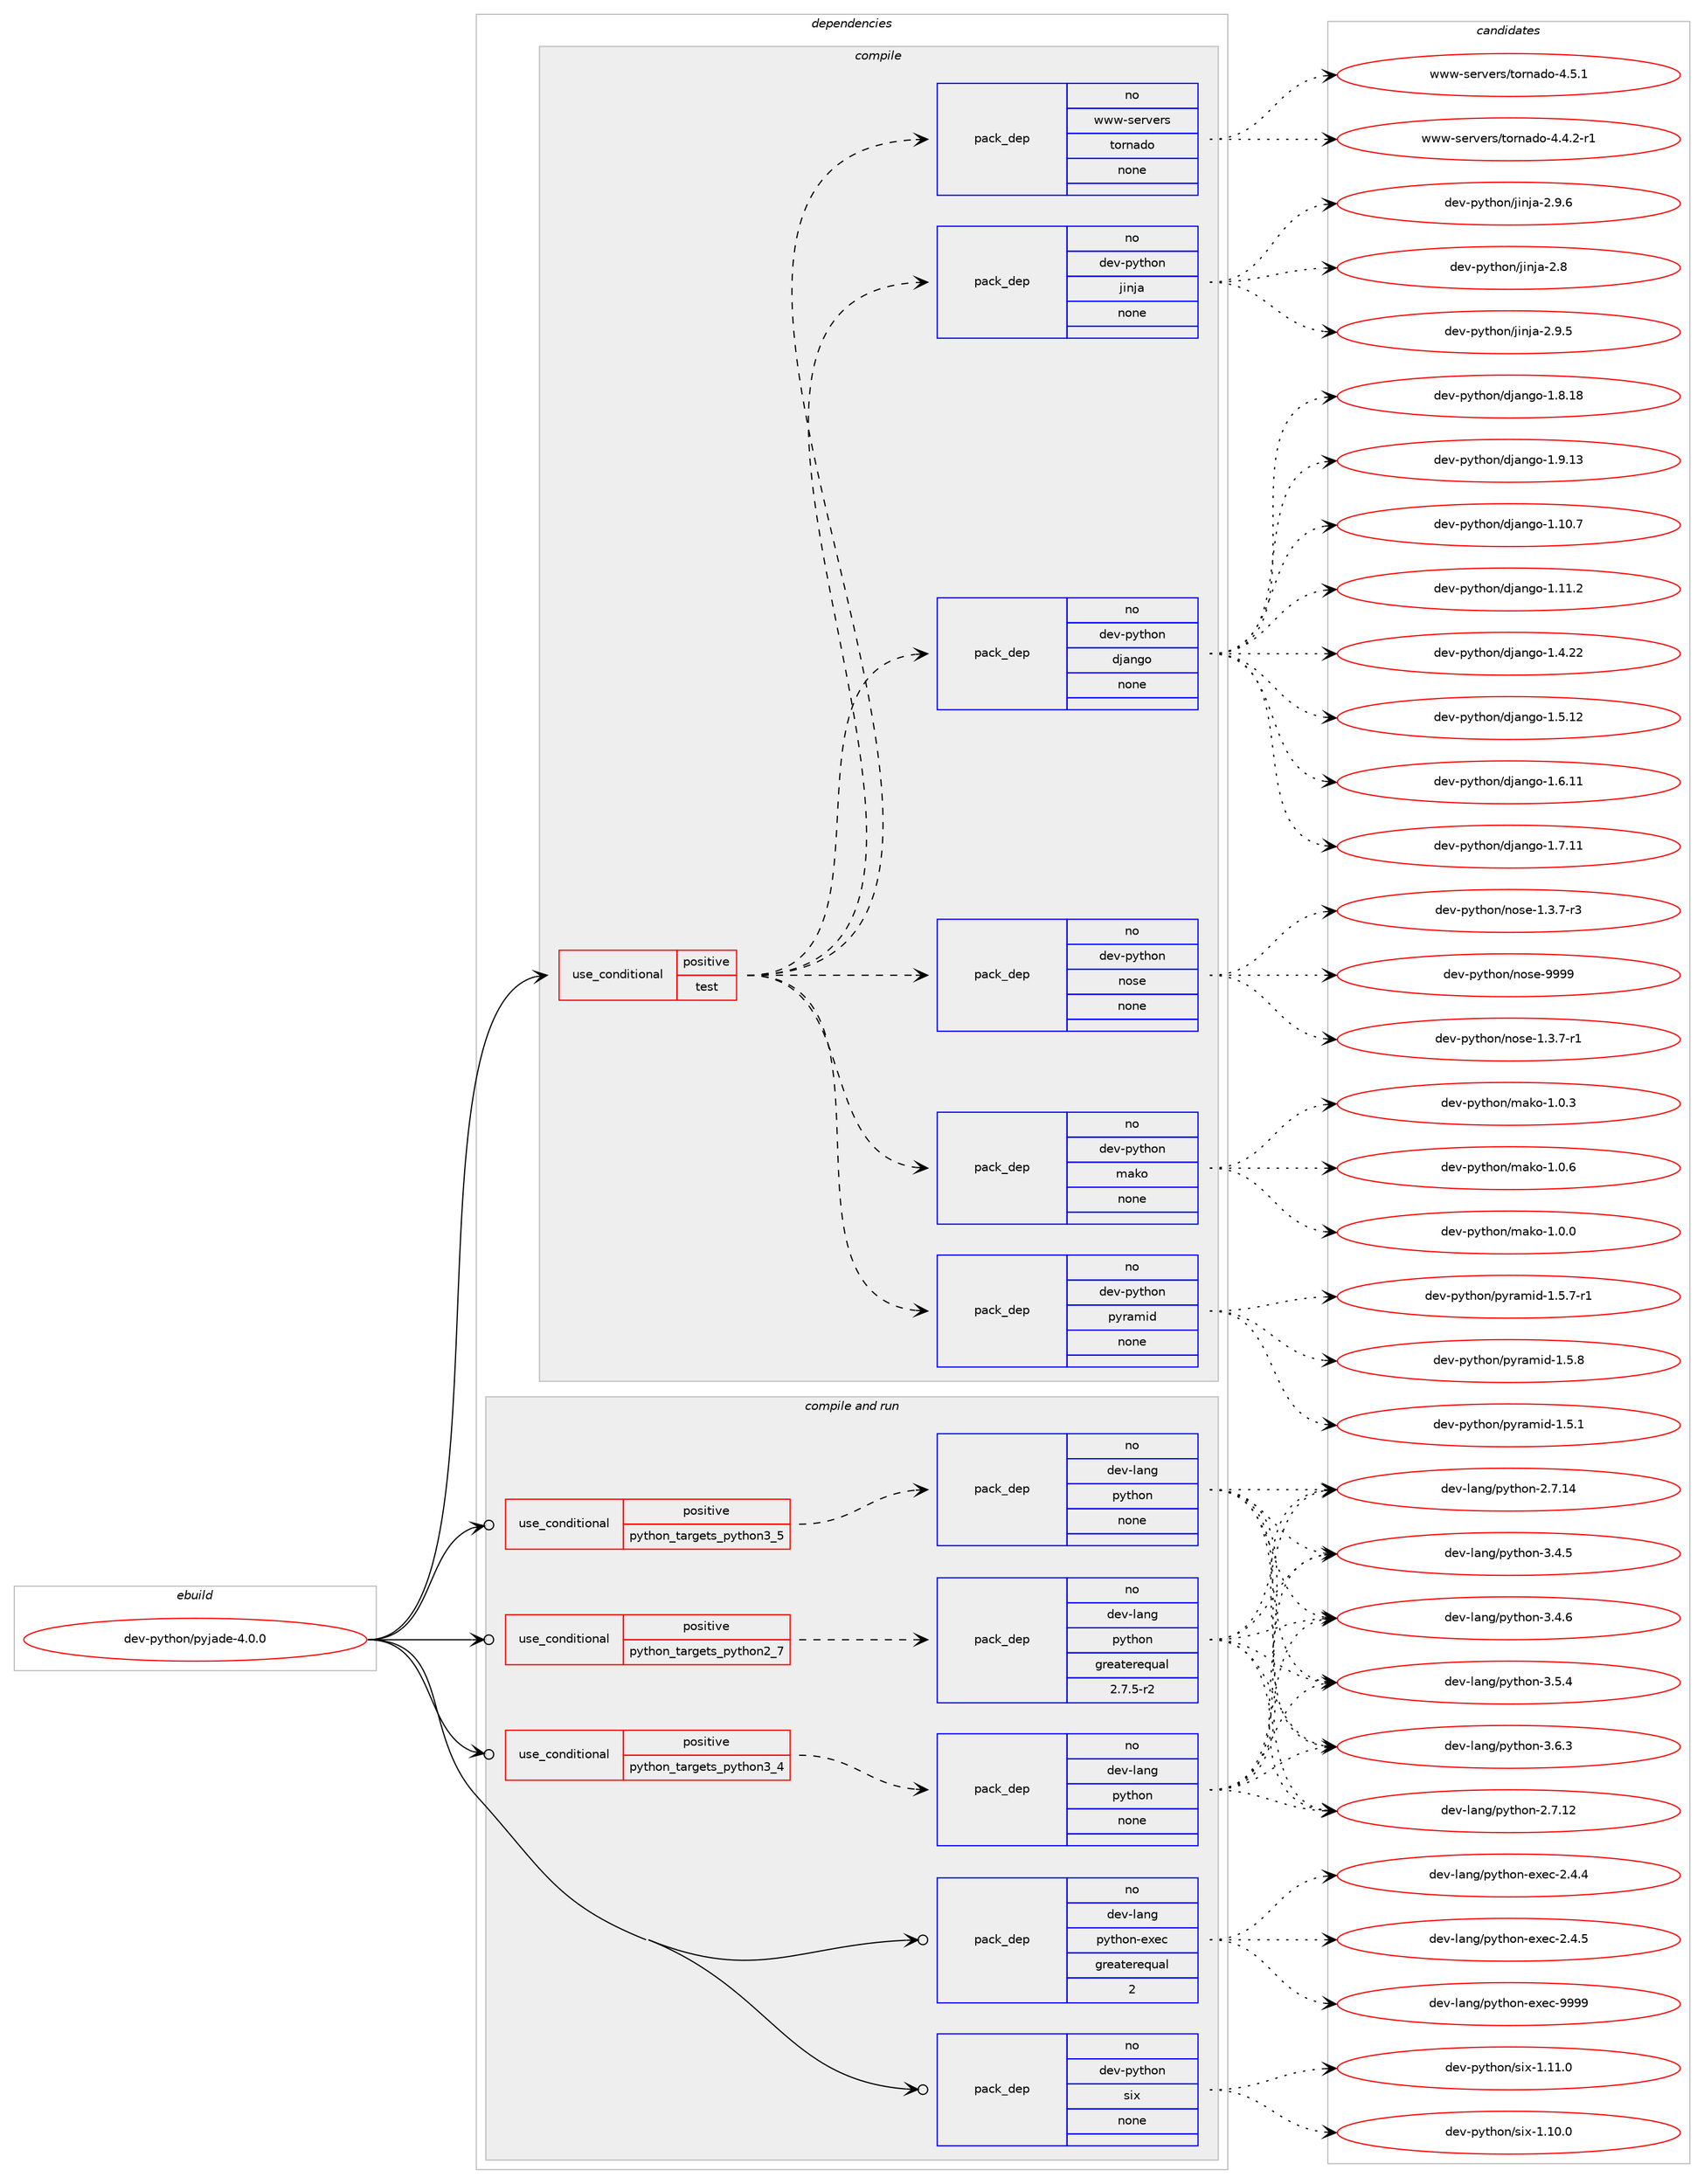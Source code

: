 digraph prolog {

# *************
# Graph options
# *************

newrank=true;
concentrate=true;
compound=true;
graph [rankdir=LR,fontname=Helvetica,fontsize=10,ranksep=1.5];#, ranksep=2.5, nodesep=0.2];
edge  [arrowhead=vee];
node  [fontname=Helvetica,fontsize=10];

# **********
# The ebuild
# **********

subgraph cluster_leftcol {
color=gray;
rank=same;
label=<<i>ebuild</i>>;
id [label="dev-python/pyjade-4.0.0", color=red, width=4, href="../dev-python/pyjade-4.0.0.svg"];
}

# ****************
# The dependencies
# ****************

subgraph cluster_midcol {
color=gray;
label=<<i>dependencies</i>>;
subgraph cluster_compile {
fillcolor="#eeeeee";
style=filled;
label=<<i>compile</i>>;
subgraph cond38613 {
dependency176976 [label=<<TABLE BORDER="0" CELLBORDER="1" CELLSPACING="0" CELLPADDING="4"><TR><TD ROWSPAN="3" CELLPADDING="10">use_conditional</TD></TR><TR><TD>positive</TD></TR><TR><TD>test</TD></TR></TABLE>>, shape=none, color=red];
subgraph pack134445 {
dependency176977 [label=<<TABLE BORDER="0" CELLBORDER="1" CELLSPACING="0" CELLPADDING="4" WIDTH="220"><TR><TD ROWSPAN="6" CELLPADDING="30">pack_dep</TD></TR><TR><TD WIDTH="110">no</TD></TR><TR><TD>dev-python</TD></TR><TR><TD>nose</TD></TR><TR><TD>none</TD></TR><TR><TD></TD></TR></TABLE>>, shape=none, color=blue];
}
dependency176976:e -> dependency176977:w [weight=20,style="dashed",arrowhead="vee"];
subgraph pack134446 {
dependency176978 [label=<<TABLE BORDER="0" CELLBORDER="1" CELLSPACING="0" CELLPADDING="4" WIDTH="220"><TR><TD ROWSPAN="6" CELLPADDING="30">pack_dep</TD></TR><TR><TD WIDTH="110">no</TD></TR><TR><TD>dev-python</TD></TR><TR><TD>django</TD></TR><TR><TD>none</TD></TR><TR><TD></TD></TR></TABLE>>, shape=none, color=blue];
}
dependency176976:e -> dependency176978:w [weight=20,style="dashed",arrowhead="vee"];
subgraph pack134447 {
dependency176979 [label=<<TABLE BORDER="0" CELLBORDER="1" CELLSPACING="0" CELLPADDING="4" WIDTH="220"><TR><TD ROWSPAN="6" CELLPADDING="30">pack_dep</TD></TR><TR><TD WIDTH="110">no</TD></TR><TR><TD>dev-python</TD></TR><TR><TD>jinja</TD></TR><TR><TD>none</TD></TR><TR><TD></TD></TR></TABLE>>, shape=none, color=blue];
}
dependency176976:e -> dependency176979:w [weight=20,style="dashed",arrowhead="vee"];
subgraph pack134448 {
dependency176980 [label=<<TABLE BORDER="0" CELLBORDER="1" CELLSPACING="0" CELLPADDING="4" WIDTH="220"><TR><TD ROWSPAN="6" CELLPADDING="30">pack_dep</TD></TR><TR><TD WIDTH="110">no</TD></TR><TR><TD>www-servers</TD></TR><TR><TD>tornado</TD></TR><TR><TD>none</TD></TR><TR><TD></TD></TR></TABLE>>, shape=none, color=blue];
}
dependency176976:e -> dependency176980:w [weight=20,style="dashed",arrowhead="vee"];
subgraph pack134449 {
dependency176981 [label=<<TABLE BORDER="0" CELLBORDER="1" CELLSPACING="0" CELLPADDING="4" WIDTH="220"><TR><TD ROWSPAN="6" CELLPADDING="30">pack_dep</TD></TR><TR><TD WIDTH="110">no</TD></TR><TR><TD>dev-python</TD></TR><TR><TD>pyramid</TD></TR><TR><TD>none</TD></TR><TR><TD></TD></TR></TABLE>>, shape=none, color=blue];
}
dependency176976:e -> dependency176981:w [weight=20,style="dashed",arrowhead="vee"];
subgraph pack134450 {
dependency176982 [label=<<TABLE BORDER="0" CELLBORDER="1" CELLSPACING="0" CELLPADDING="4" WIDTH="220"><TR><TD ROWSPAN="6" CELLPADDING="30">pack_dep</TD></TR><TR><TD WIDTH="110">no</TD></TR><TR><TD>dev-python</TD></TR><TR><TD>mako</TD></TR><TR><TD>none</TD></TR><TR><TD></TD></TR></TABLE>>, shape=none, color=blue];
}
dependency176976:e -> dependency176982:w [weight=20,style="dashed",arrowhead="vee"];
}
id:e -> dependency176976:w [weight=20,style="solid",arrowhead="vee"];
}
subgraph cluster_compileandrun {
fillcolor="#eeeeee";
style=filled;
label=<<i>compile and run</i>>;
subgraph cond38614 {
dependency176983 [label=<<TABLE BORDER="0" CELLBORDER="1" CELLSPACING="0" CELLPADDING="4"><TR><TD ROWSPAN="3" CELLPADDING="10">use_conditional</TD></TR><TR><TD>positive</TD></TR><TR><TD>python_targets_python2_7</TD></TR></TABLE>>, shape=none, color=red];
subgraph pack134451 {
dependency176984 [label=<<TABLE BORDER="0" CELLBORDER="1" CELLSPACING="0" CELLPADDING="4" WIDTH="220"><TR><TD ROWSPAN="6" CELLPADDING="30">pack_dep</TD></TR><TR><TD WIDTH="110">no</TD></TR><TR><TD>dev-lang</TD></TR><TR><TD>python</TD></TR><TR><TD>greaterequal</TD></TR><TR><TD>2.7.5-r2</TD></TR></TABLE>>, shape=none, color=blue];
}
dependency176983:e -> dependency176984:w [weight=20,style="dashed",arrowhead="vee"];
}
id:e -> dependency176983:w [weight=20,style="solid",arrowhead="odotvee"];
subgraph cond38615 {
dependency176985 [label=<<TABLE BORDER="0" CELLBORDER="1" CELLSPACING="0" CELLPADDING="4"><TR><TD ROWSPAN="3" CELLPADDING="10">use_conditional</TD></TR><TR><TD>positive</TD></TR><TR><TD>python_targets_python3_4</TD></TR></TABLE>>, shape=none, color=red];
subgraph pack134452 {
dependency176986 [label=<<TABLE BORDER="0" CELLBORDER="1" CELLSPACING="0" CELLPADDING="4" WIDTH="220"><TR><TD ROWSPAN="6" CELLPADDING="30">pack_dep</TD></TR><TR><TD WIDTH="110">no</TD></TR><TR><TD>dev-lang</TD></TR><TR><TD>python</TD></TR><TR><TD>none</TD></TR><TR><TD></TD></TR></TABLE>>, shape=none, color=blue];
}
dependency176985:e -> dependency176986:w [weight=20,style="dashed",arrowhead="vee"];
}
id:e -> dependency176985:w [weight=20,style="solid",arrowhead="odotvee"];
subgraph cond38616 {
dependency176987 [label=<<TABLE BORDER="0" CELLBORDER="1" CELLSPACING="0" CELLPADDING="4"><TR><TD ROWSPAN="3" CELLPADDING="10">use_conditional</TD></TR><TR><TD>positive</TD></TR><TR><TD>python_targets_python3_5</TD></TR></TABLE>>, shape=none, color=red];
subgraph pack134453 {
dependency176988 [label=<<TABLE BORDER="0" CELLBORDER="1" CELLSPACING="0" CELLPADDING="4" WIDTH="220"><TR><TD ROWSPAN="6" CELLPADDING="30">pack_dep</TD></TR><TR><TD WIDTH="110">no</TD></TR><TR><TD>dev-lang</TD></TR><TR><TD>python</TD></TR><TR><TD>none</TD></TR><TR><TD></TD></TR></TABLE>>, shape=none, color=blue];
}
dependency176987:e -> dependency176988:w [weight=20,style="dashed",arrowhead="vee"];
}
id:e -> dependency176987:w [weight=20,style="solid",arrowhead="odotvee"];
subgraph pack134454 {
dependency176989 [label=<<TABLE BORDER="0" CELLBORDER="1" CELLSPACING="0" CELLPADDING="4" WIDTH="220"><TR><TD ROWSPAN="6" CELLPADDING="30">pack_dep</TD></TR><TR><TD WIDTH="110">no</TD></TR><TR><TD>dev-lang</TD></TR><TR><TD>python-exec</TD></TR><TR><TD>greaterequal</TD></TR><TR><TD>2</TD></TR></TABLE>>, shape=none, color=blue];
}
id:e -> dependency176989:w [weight=20,style="solid",arrowhead="odotvee"];
subgraph pack134455 {
dependency176990 [label=<<TABLE BORDER="0" CELLBORDER="1" CELLSPACING="0" CELLPADDING="4" WIDTH="220"><TR><TD ROWSPAN="6" CELLPADDING="30">pack_dep</TD></TR><TR><TD WIDTH="110">no</TD></TR><TR><TD>dev-python</TD></TR><TR><TD>six</TD></TR><TR><TD>none</TD></TR><TR><TD></TD></TR></TABLE>>, shape=none, color=blue];
}
id:e -> dependency176990:w [weight=20,style="solid",arrowhead="odotvee"];
}
subgraph cluster_run {
fillcolor="#eeeeee";
style=filled;
label=<<i>run</i>>;
}
}

# **************
# The candidates
# **************

subgraph cluster_choices {
rank=same;
color=gray;
label=<<i>candidates</i>>;

subgraph choice134445 {
color=black;
nodesep=1;
choice10010111845112121116104111110471101111151014549465146554511449 [label="dev-python/nose-1.3.7-r1", color=red, width=4,href="../dev-python/nose-1.3.7-r1.svg"];
choice10010111845112121116104111110471101111151014549465146554511451 [label="dev-python/nose-1.3.7-r3", color=red, width=4,href="../dev-python/nose-1.3.7-r3.svg"];
choice10010111845112121116104111110471101111151014557575757 [label="dev-python/nose-9999", color=red, width=4,href="../dev-python/nose-9999.svg"];
dependency176977:e -> choice10010111845112121116104111110471101111151014549465146554511449:w [style=dotted,weight="100"];
dependency176977:e -> choice10010111845112121116104111110471101111151014549465146554511451:w [style=dotted,weight="100"];
dependency176977:e -> choice10010111845112121116104111110471101111151014557575757:w [style=dotted,weight="100"];
}
subgraph choice134446 {
color=black;
nodesep=1;
choice10010111845112121116104111110471001069711010311145494649484655 [label="dev-python/django-1.10.7", color=red, width=4,href="../dev-python/django-1.10.7.svg"];
choice10010111845112121116104111110471001069711010311145494649494650 [label="dev-python/django-1.11.2", color=red, width=4,href="../dev-python/django-1.11.2.svg"];
choice10010111845112121116104111110471001069711010311145494652465050 [label="dev-python/django-1.4.22", color=red, width=4,href="../dev-python/django-1.4.22.svg"];
choice10010111845112121116104111110471001069711010311145494653464950 [label="dev-python/django-1.5.12", color=red, width=4,href="../dev-python/django-1.5.12.svg"];
choice10010111845112121116104111110471001069711010311145494654464949 [label="dev-python/django-1.6.11", color=red, width=4,href="../dev-python/django-1.6.11.svg"];
choice10010111845112121116104111110471001069711010311145494655464949 [label="dev-python/django-1.7.11", color=red, width=4,href="../dev-python/django-1.7.11.svg"];
choice10010111845112121116104111110471001069711010311145494656464956 [label="dev-python/django-1.8.18", color=red, width=4,href="../dev-python/django-1.8.18.svg"];
choice10010111845112121116104111110471001069711010311145494657464951 [label="dev-python/django-1.9.13", color=red, width=4,href="../dev-python/django-1.9.13.svg"];
dependency176978:e -> choice10010111845112121116104111110471001069711010311145494649484655:w [style=dotted,weight="100"];
dependency176978:e -> choice10010111845112121116104111110471001069711010311145494649494650:w [style=dotted,weight="100"];
dependency176978:e -> choice10010111845112121116104111110471001069711010311145494652465050:w [style=dotted,weight="100"];
dependency176978:e -> choice10010111845112121116104111110471001069711010311145494653464950:w [style=dotted,weight="100"];
dependency176978:e -> choice10010111845112121116104111110471001069711010311145494654464949:w [style=dotted,weight="100"];
dependency176978:e -> choice10010111845112121116104111110471001069711010311145494655464949:w [style=dotted,weight="100"];
dependency176978:e -> choice10010111845112121116104111110471001069711010311145494656464956:w [style=dotted,weight="100"];
dependency176978:e -> choice10010111845112121116104111110471001069711010311145494657464951:w [style=dotted,weight="100"];
}
subgraph choice134447 {
color=black;
nodesep=1;
choice10010111845112121116104111110471061051101069745504656 [label="dev-python/jinja-2.8", color=red, width=4,href="../dev-python/jinja-2.8.svg"];
choice100101118451121211161041111104710610511010697455046574653 [label="dev-python/jinja-2.9.5", color=red, width=4,href="../dev-python/jinja-2.9.5.svg"];
choice100101118451121211161041111104710610511010697455046574654 [label="dev-python/jinja-2.9.6", color=red, width=4,href="../dev-python/jinja-2.9.6.svg"];
dependency176979:e -> choice10010111845112121116104111110471061051101069745504656:w [style=dotted,weight="100"];
dependency176979:e -> choice100101118451121211161041111104710610511010697455046574653:w [style=dotted,weight="100"];
dependency176979:e -> choice100101118451121211161041111104710610511010697455046574654:w [style=dotted,weight="100"];
}
subgraph choice134448 {
color=black;
nodesep=1;
choice1191191194511510111411810111411547116111114110971001114552465246504511449 [label="www-servers/tornado-4.4.2-r1", color=red, width=4,href="../www-servers/tornado-4.4.2-r1.svg"];
choice119119119451151011141181011141154711611111411097100111455246534649 [label="www-servers/tornado-4.5.1", color=red, width=4,href="../www-servers/tornado-4.5.1.svg"];
dependency176980:e -> choice1191191194511510111411810111411547116111114110971001114552465246504511449:w [style=dotted,weight="100"];
dependency176980:e -> choice119119119451151011141181011141154711611111411097100111455246534649:w [style=dotted,weight="100"];
}
subgraph choice134449 {
color=black;
nodesep=1;
choice100101118451121211161041111104711212111497109105100454946534649 [label="dev-python/pyramid-1.5.1", color=red, width=4,href="../dev-python/pyramid-1.5.1.svg"];
choice1001011184511212111610411111047112121114971091051004549465346554511449 [label="dev-python/pyramid-1.5.7-r1", color=red, width=4,href="../dev-python/pyramid-1.5.7-r1.svg"];
choice100101118451121211161041111104711212111497109105100454946534656 [label="dev-python/pyramid-1.5.8", color=red, width=4,href="../dev-python/pyramid-1.5.8.svg"];
dependency176981:e -> choice100101118451121211161041111104711212111497109105100454946534649:w [style=dotted,weight="100"];
dependency176981:e -> choice1001011184511212111610411111047112121114971091051004549465346554511449:w [style=dotted,weight="100"];
dependency176981:e -> choice100101118451121211161041111104711212111497109105100454946534656:w [style=dotted,weight="100"];
}
subgraph choice134450 {
color=black;
nodesep=1;
choice100101118451121211161041111104710997107111454946484648 [label="dev-python/mako-1.0.0", color=red, width=4,href="../dev-python/mako-1.0.0.svg"];
choice100101118451121211161041111104710997107111454946484651 [label="dev-python/mako-1.0.3", color=red, width=4,href="../dev-python/mako-1.0.3.svg"];
choice100101118451121211161041111104710997107111454946484654 [label="dev-python/mako-1.0.6", color=red, width=4,href="../dev-python/mako-1.0.6.svg"];
dependency176982:e -> choice100101118451121211161041111104710997107111454946484648:w [style=dotted,weight="100"];
dependency176982:e -> choice100101118451121211161041111104710997107111454946484651:w [style=dotted,weight="100"];
dependency176982:e -> choice100101118451121211161041111104710997107111454946484654:w [style=dotted,weight="100"];
}
subgraph choice134451 {
color=black;
nodesep=1;
choice10010111845108971101034711212111610411111045504655464950 [label="dev-lang/python-2.7.12", color=red, width=4,href="../dev-lang/python-2.7.12.svg"];
choice10010111845108971101034711212111610411111045504655464952 [label="dev-lang/python-2.7.14", color=red, width=4,href="../dev-lang/python-2.7.14.svg"];
choice100101118451089711010347112121116104111110455146524653 [label="dev-lang/python-3.4.5", color=red, width=4,href="../dev-lang/python-3.4.5.svg"];
choice100101118451089711010347112121116104111110455146524654 [label="dev-lang/python-3.4.6", color=red, width=4,href="../dev-lang/python-3.4.6.svg"];
choice100101118451089711010347112121116104111110455146534652 [label="dev-lang/python-3.5.4", color=red, width=4,href="../dev-lang/python-3.5.4.svg"];
choice100101118451089711010347112121116104111110455146544651 [label="dev-lang/python-3.6.3", color=red, width=4,href="../dev-lang/python-3.6.3.svg"];
dependency176984:e -> choice10010111845108971101034711212111610411111045504655464950:w [style=dotted,weight="100"];
dependency176984:e -> choice10010111845108971101034711212111610411111045504655464952:w [style=dotted,weight="100"];
dependency176984:e -> choice100101118451089711010347112121116104111110455146524653:w [style=dotted,weight="100"];
dependency176984:e -> choice100101118451089711010347112121116104111110455146524654:w [style=dotted,weight="100"];
dependency176984:e -> choice100101118451089711010347112121116104111110455146534652:w [style=dotted,weight="100"];
dependency176984:e -> choice100101118451089711010347112121116104111110455146544651:w [style=dotted,weight="100"];
}
subgraph choice134452 {
color=black;
nodesep=1;
choice10010111845108971101034711212111610411111045504655464950 [label="dev-lang/python-2.7.12", color=red, width=4,href="../dev-lang/python-2.7.12.svg"];
choice10010111845108971101034711212111610411111045504655464952 [label="dev-lang/python-2.7.14", color=red, width=4,href="../dev-lang/python-2.7.14.svg"];
choice100101118451089711010347112121116104111110455146524653 [label="dev-lang/python-3.4.5", color=red, width=4,href="../dev-lang/python-3.4.5.svg"];
choice100101118451089711010347112121116104111110455146524654 [label="dev-lang/python-3.4.6", color=red, width=4,href="../dev-lang/python-3.4.6.svg"];
choice100101118451089711010347112121116104111110455146534652 [label="dev-lang/python-3.5.4", color=red, width=4,href="../dev-lang/python-3.5.4.svg"];
choice100101118451089711010347112121116104111110455146544651 [label="dev-lang/python-3.6.3", color=red, width=4,href="../dev-lang/python-3.6.3.svg"];
dependency176986:e -> choice10010111845108971101034711212111610411111045504655464950:w [style=dotted,weight="100"];
dependency176986:e -> choice10010111845108971101034711212111610411111045504655464952:w [style=dotted,weight="100"];
dependency176986:e -> choice100101118451089711010347112121116104111110455146524653:w [style=dotted,weight="100"];
dependency176986:e -> choice100101118451089711010347112121116104111110455146524654:w [style=dotted,weight="100"];
dependency176986:e -> choice100101118451089711010347112121116104111110455146534652:w [style=dotted,weight="100"];
dependency176986:e -> choice100101118451089711010347112121116104111110455146544651:w [style=dotted,weight="100"];
}
subgraph choice134453 {
color=black;
nodesep=1;
choice10010111845108971101034711212111610411111045504655464950 [label="dev-lang/python-2.7.12", color=red, width=4,href="../dev-lang/python-2.7.12.svg"];
choice10010111845108971101034711212111610411111045504655464952 [label="dev-lang/python-2.7.14", color=red, width=4,href="../dev-lang/python-2.7.14.svg"];
choice100101118451089711010347112121116104111110455146524653 [label="dev-lang/python-3.4.5", color=red, width=4,href="../dev-lang/python-3.4.5.svg"];
choice100101118451089711010347112121116104111110455146524654 [label="dev-lang/python-3.4.6", color=red, width=4,href="../dev-lang/python-3.4.6.svg"];
choice100101118451089711010347112121116104111110455146534652 [label="dev-lang/python-3.5.4", color=red, width=4,href="../dev-lang/python-3.5.4.svg"];
choice100101118451089711010347112121116104111110455146544651 [label="dev-lang/python-3.6.3", color=red, width=4,href="../dev-lang/python-3.6.3.svg"];
dependency176988:e -> choice10010111845108971101034711212111610411111045504655464950:w [style=dotted,weight="100"];
dependency176988:e -> choice10010111845108971101034711212111610411111045504655464952:w [style=dotted,weight="100"];
dependency176988:e -> choice100101118451089711010347112121116104111110455146524653:w [style=dotted,weight="100"];
dependency176988:e -> choice100101118451089711010347112121116104111110455146524654:w [style=dotted,weight="100"];
dependency176988:e -> choice100101118451089711010347112121116104111110455146534652:w [style=dotted,weight="100"];
dependency176988:e -> choice100101118451089711010347112121116104111110455146544651:w [style=dotted,weight="100"];
}
subgraph choice134454 {
color=black;
nodesep=1;
choice1001011184510897110103471121211161041111104510112010199455046524652 [label="dev-lang/python-exec-2.4.4", color=red, width=4,href="../dev-lang/python-exec-2.4.4.svg"];
choice1001011184510897110103471121211161041111104510112010199455046524653 [label="dev-lang/python-exec-2.4.5", color=red, width=4,href="../dev-lang/python-exec-2.4.5.svg"];
choice10010111845108971101034711212111610411111045101120101994557575757 [label="dev-lang/python-exec-9999", color=red, width=4,href="../dev-lang/python-exec-9999.svg"];
dependency176989:e -> choice1001011184510897110103471121211161041111104510112010199455046524652:w [style=dotted,weight="100"];
dependency176989:e -> choice1001011184510897110103471121211161041111104510112010199455046524653:w [style=dotted,weight="100"];
dependency176989:e -> choice10010111845108971101034711212111610411111045101120101994557575757:w [style=dotted,weight="100"];
}
subgraph choice134455 {
color=black;
nodesep=1;
choice100101118451121211161041111104711510512045494649484648 [label="dev-python/six-1.10.0", color=red, width=4,href="../dev-python/six-1.10.0.svg"];
choice100101118451121211161041111104711510512045494649494648 [label="dev-python/six-1.11.0", color=red, width=4,href="../dev-python/six-1.11.0.svg"];
dependency176990:e -> choice100101118451121211161041111104711510512045494649484648:w [style=dotted,weight="100"];
dependency176990:e -> choice100101118451121211161041111104711510512045494649494648:w [style=dotted,weight="100"];
}
}

}
